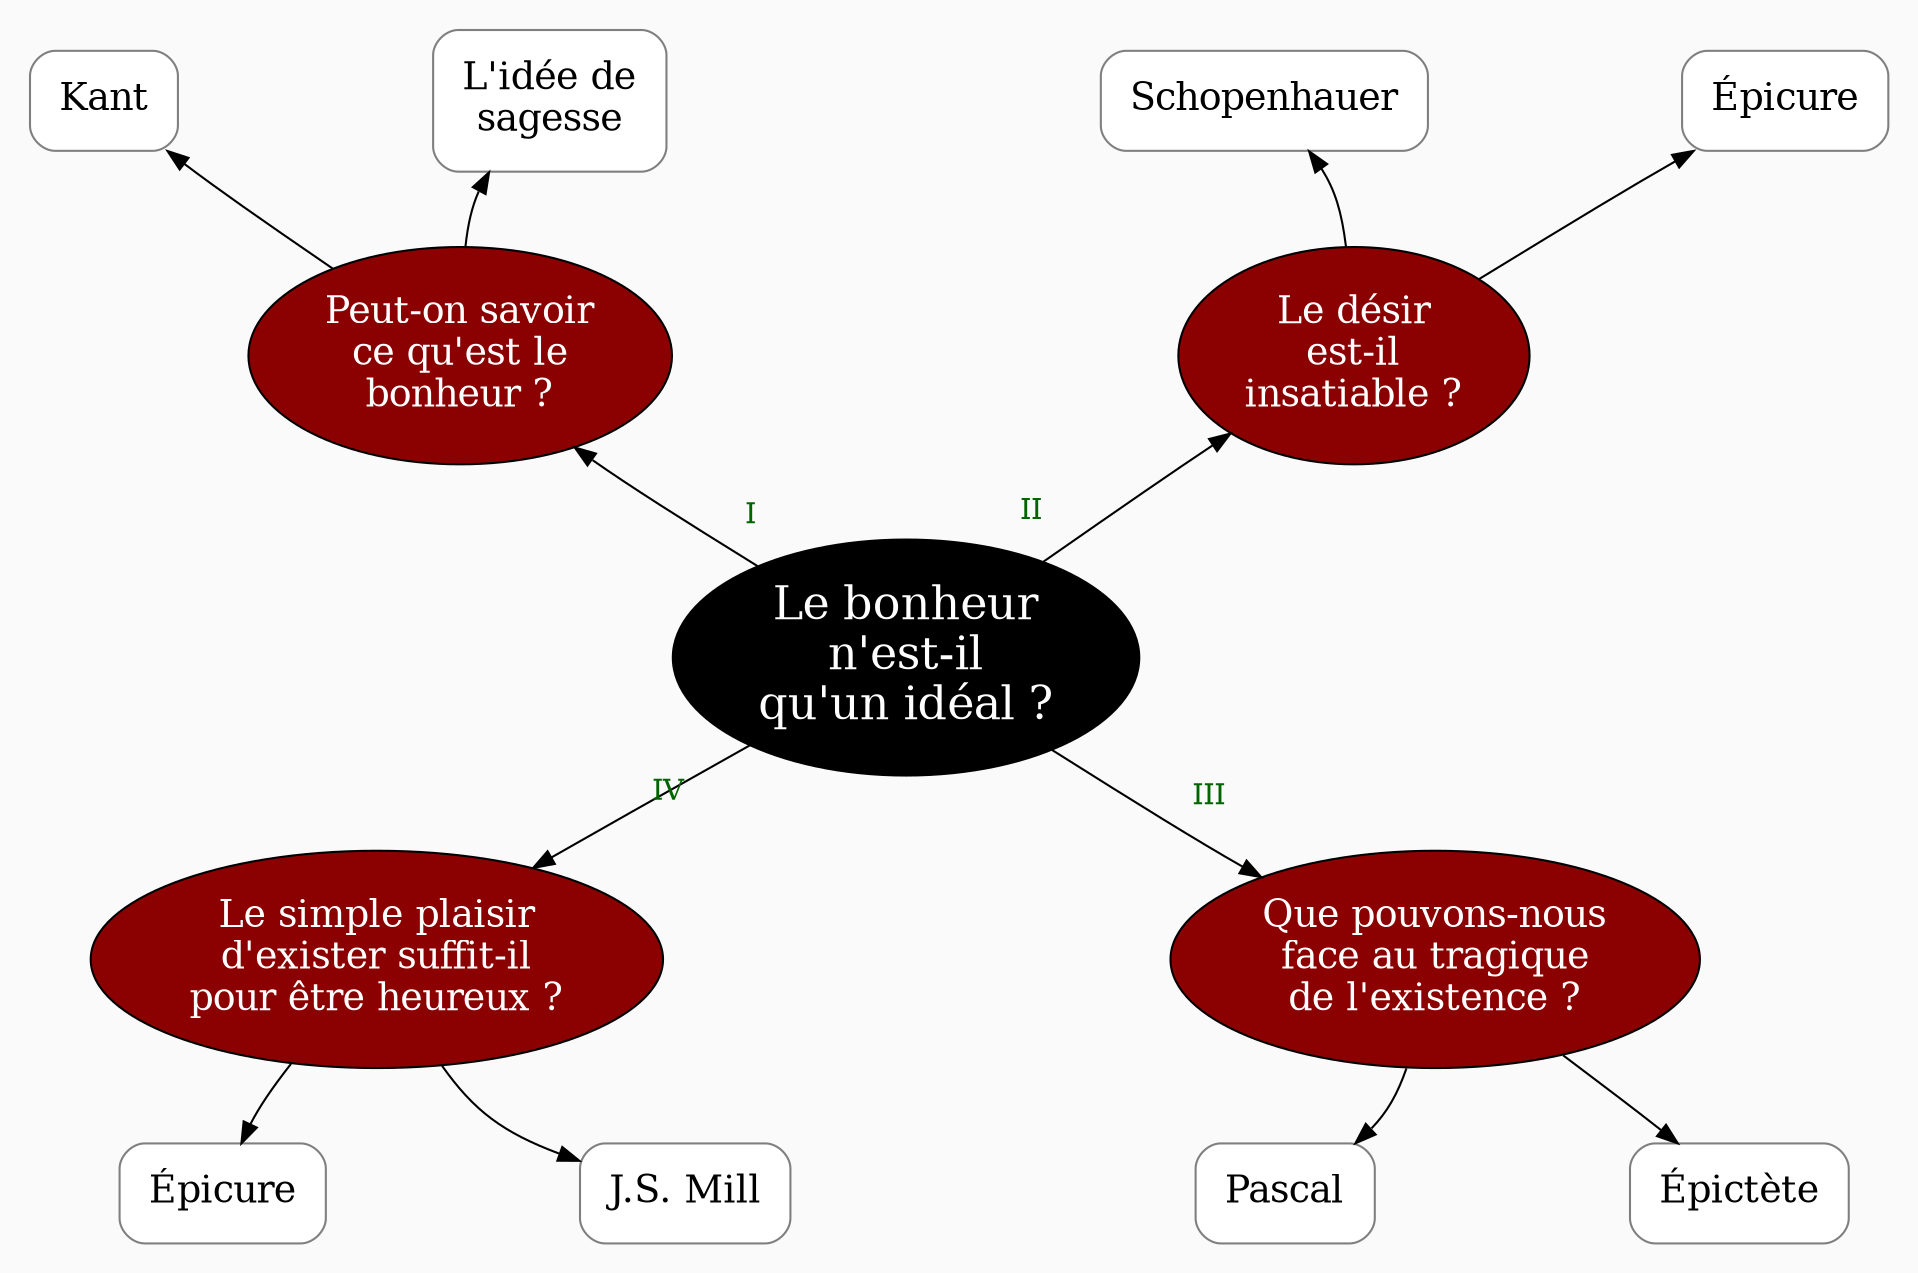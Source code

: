 digraph G {
pad=0.2
splines=curved
nodesep=1.7
ranksep=0.5
bgcolor=grey98

node[style=filled, fontcolor=white, fillcolor=black]
N[label="Le bonheur
n'est-il
qu'un idéal ?", fontsize=22]

node[style="rounded, filled", shape=oval, margin=0.1, fillcolor=red4, penwidth=1, fontsize=18, fontcolor=white]
a->N[dir=back,headlabel=<<FONT color="darkgreen">I<BR/><BR/></FONT>>]
b->N[dir=back,headlabel=<<FONT color="darkgreen">II<BR/><BR/></FONT>>]
N->c[taillabel=<<FONT color="darkgreen"><BR/>               III</FONT>>]
N->d[taillabel=<<FONT color="darkgreen"><BR/>IV       </FONT>>]



a[label="Peut-on savoir
ce qu'est le
bonheur ?"]
b[label="Le désir
est-il
insatiable ?"]
c[label="Que pouvons-nous
face au tragique
de l'existence ?"]
d[label="Le simple plaisir
d'exister suffit-il
pour être heureux ?"]


{rank=same;a->b[minlen=2,style=invis]}
{rank=same;d->c[minlen=2,style=invis]}


node [shape=box,style="filled,rounded",fillcolor=white,fontcolor=black,color=grey50, margin=0.2]

a1->a[dir=back]
a2->a[dir=back]
b1->b[dir=back]
b2->b[dir=back]
c->c1
c->c2
d->d1
d->d2


a1[label="Kant"]
a2[label="L'idée de
sagesse"]
b1[label="Schopenhauer"]
b2[label="Épicure"]
c1[label="Pascal"]
c2[label="Épictète"]
d1[label="Épicure"]
d2[label="J.S. Mill"]

}